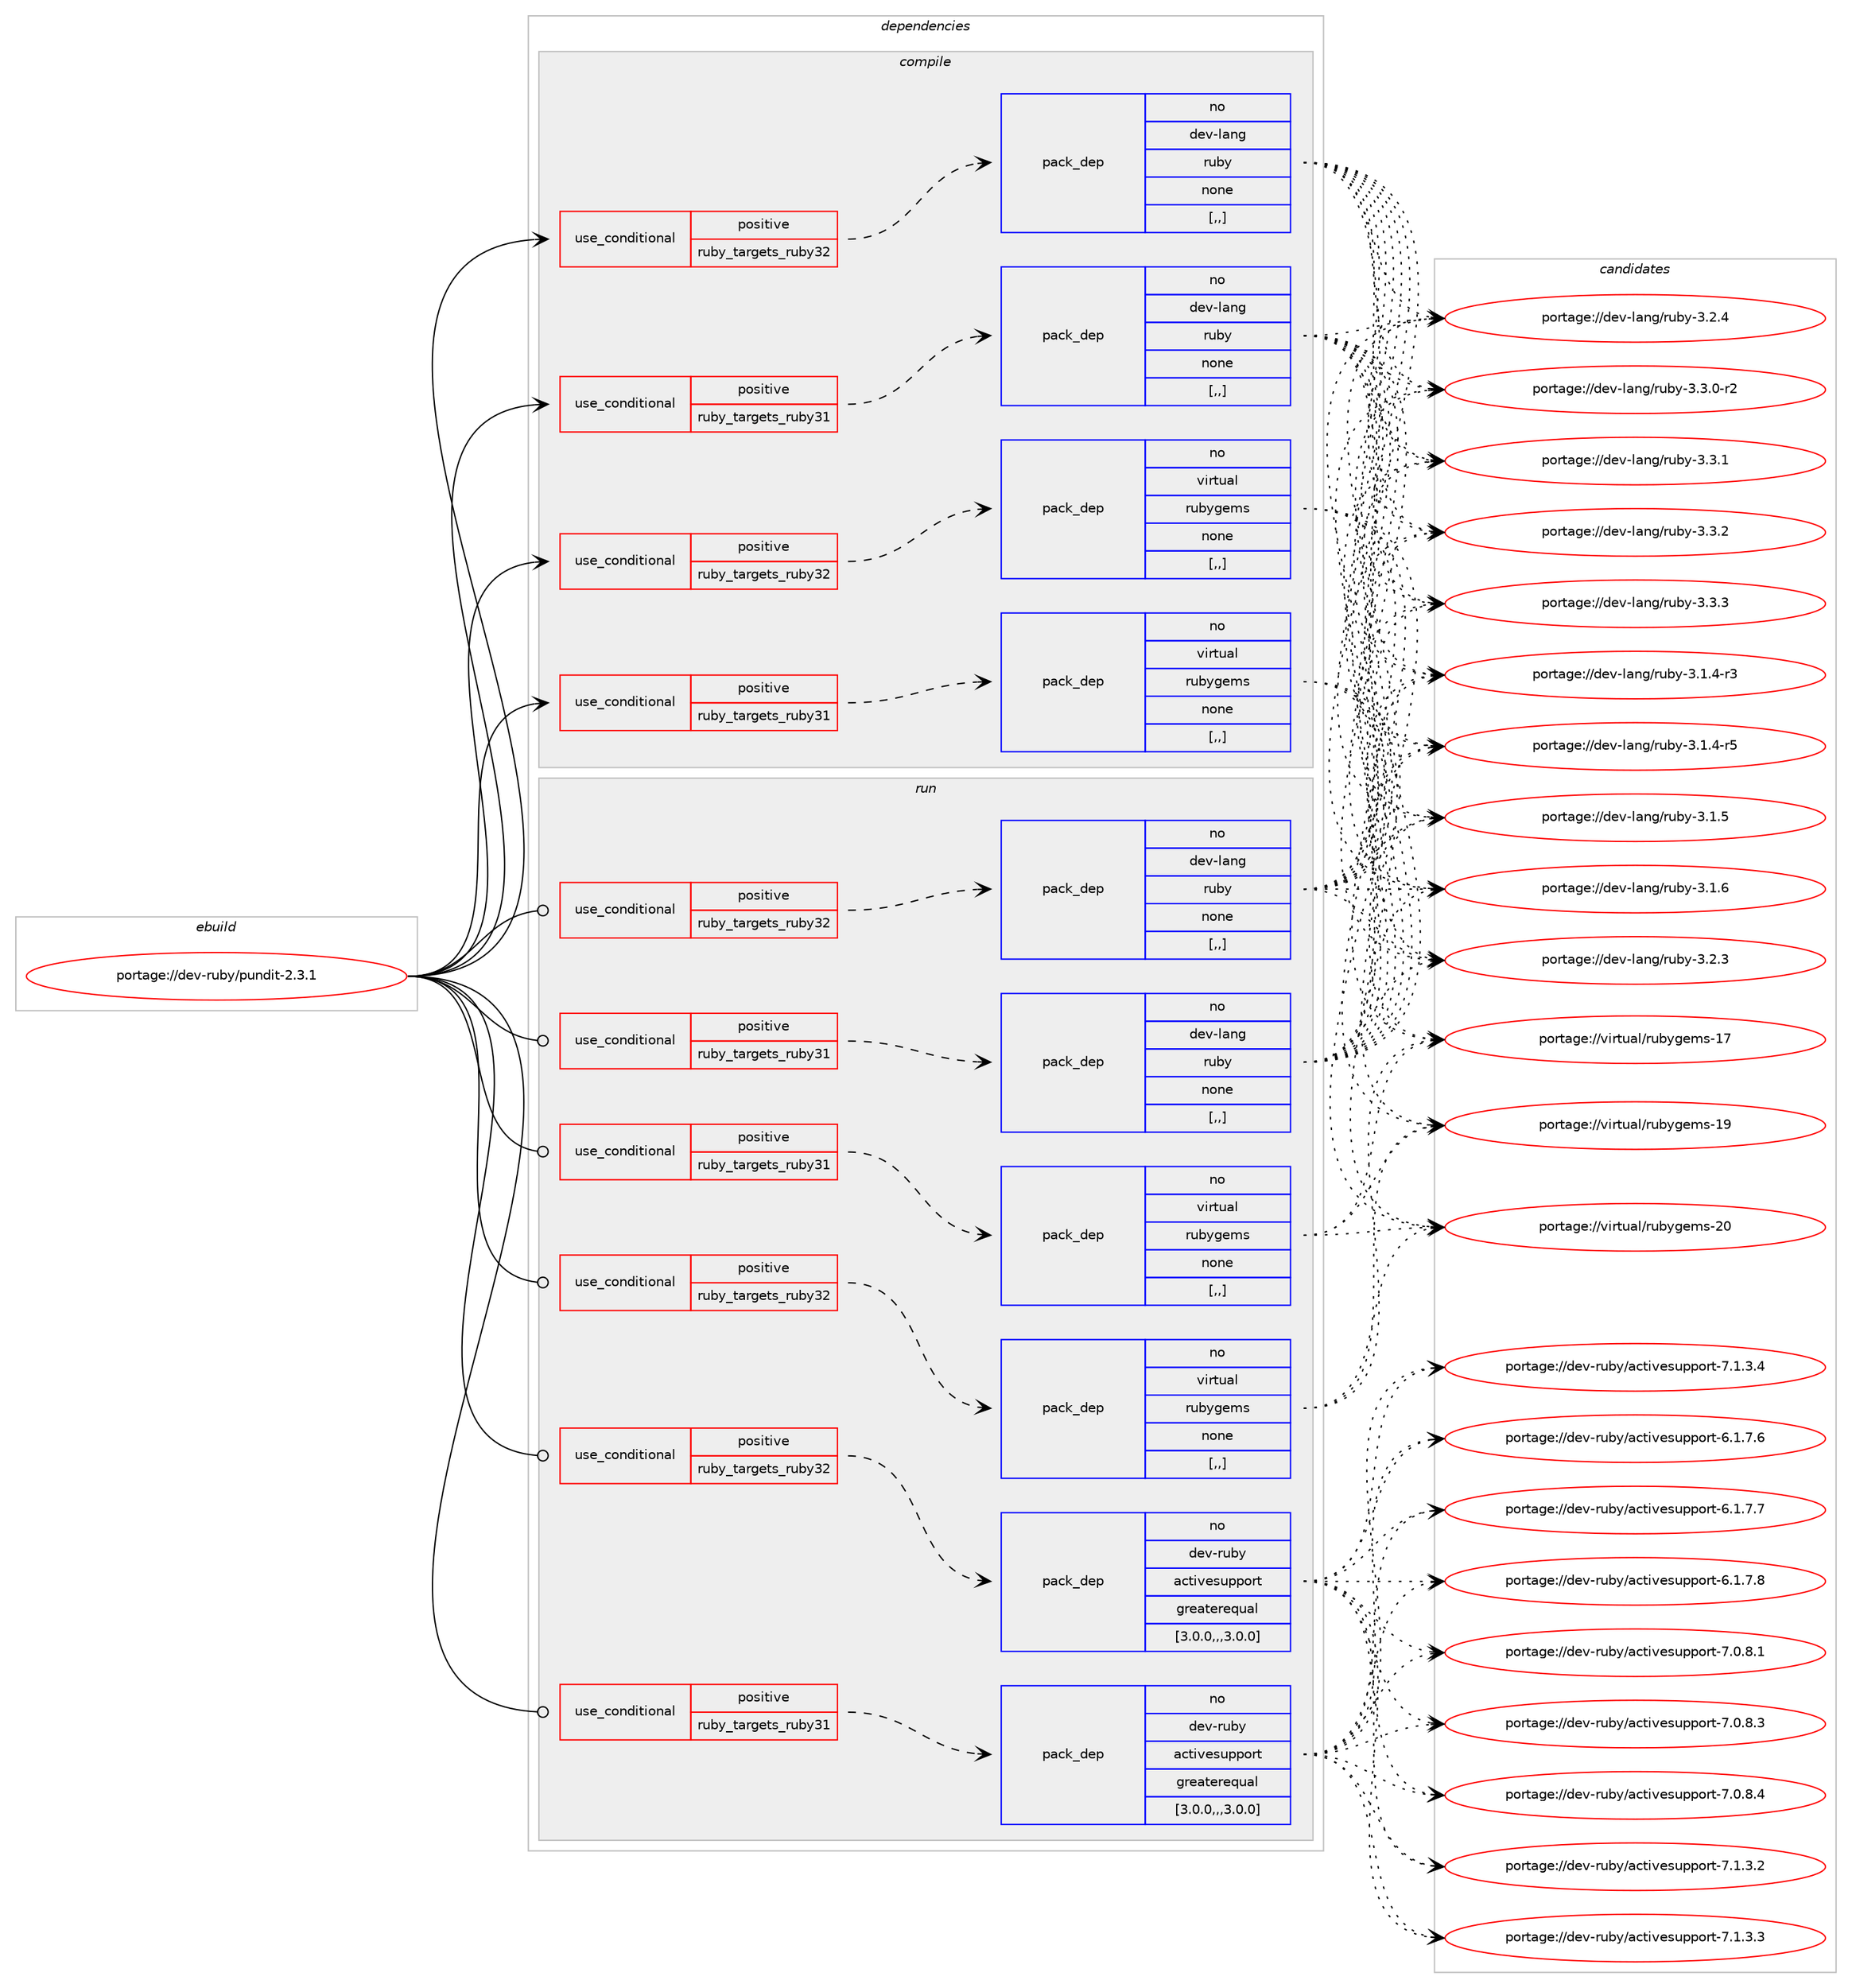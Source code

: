 digraph prolog {

# *************
# Graph options
# *************

newrank=true;
concentrate=true;
compound=true;
graph [rankdir=LR,fontname=Helvetica,fontsize=10,ranksep=1.5];#, ranksep=2.5, nodesep=0.2];
edge  [arrowhead=vee];
node  [fontname=Helvetica,fontsize=10];

# **********
# The ebuild
# **********

subgraph cluster_leftcol {
color=gray;
rank=same;
label=<<i>ebuild</i>>;
id [label="portage://dev-ruby/pundit-2.3.1", color=red, width=4, href="../dev-ruby/pundit-2.3.1.svg"];
}

# ****************
# The dependencies
# ****************

subgraph cluster_midcol {
color=gray;
label=<<i>dependencies</i>>;
subgraph cluster_compile {
fillcolor="#eeeeee";
style=filled;
label=<<i>compile</i>>;
subgraph cond51495 {
dependency190661 [label=<<TABLE BORDER="0" CELLBORDER="1" CELLSPACING="0" CELLPADDING="4"><TR><TD ROWSPAN="3" CELLPADDING="10">use_conditional</TD></TR><TR><TD>positive</TD></TR><TR><TD>ruby_targets_ruby31</TD></TR></TABLE>>, shape=none, color=red];
subgraph pack137849 {
dependency190662 [label=<<TABLE BORDER="0" CELLBORDER="1" CELLSPACING="0" CELLPADDING="4" WIDTH="220"><TR><TD ROWSPAN="6" CELLPADDING="30">pack_dep</TD></TR><TR><TD WIDTH="110">no</TD></TR><TR><TD>dev-lang</TD></TR><TR><TD>ruby</TD></TR><TR><TD>none</TD></TR><TR><TD>[,,]</TD></TR></TABLE>>, shape=none, color=blue];
}
dependency190661:e -> dependency190662:w [weight=20,style="dashed",arrowhead="vee"];
}
id:e -> dependency190661:w [weight=20,style="solid",arrowhead="vee"];
subgraph cond51496 {
dependency190663 [label=<<TABLE BORDER="0" CELLBORDER="1" CELLSPACING="0" CELLPADDING="4"><TR><TD ROWSPAN="3" CELLPADDING="10">use_conditional</TD></TR><TR><TD>positive</TD></TR><TR><TD>ruby_targets_ruby31</TD></TR></TABLE>>, shape=none, color=red];
subgraph pack137850 {
dependency190664 [label=<<TABLE BORDER="0" CELLBORDER="1" CELLSPACING="0" CELLPADDING="4" WIDTH="220"><TR><TD ROWSPAN="6" CELLPADDING="30">pack_dep</TD></TR><TR><TD WIDTH="110">no</TD></TR><TR><TD>virtual</TD></TR><TR><TD>rubygems</TD></TR><TR><TD>none</TD></TR><TR><TD>[,,]</TD></TR></TABLE>>, shape=none, color=blue];
}
dependency190663:e -> dependency190664:w [weight=20,style="dashed",arrowhead="vee"];
}
id:e -> dependency190663:w [weight=20,style="solid",arrowhead="vee"];
subgraph cond51497 {
dependency190665 [label=<<TABLE BORDER="0" CELLBORDER="1" CELLSPACING="0" CELLPADDING="4"><TR><TD ROWSPAN="3" CELLPADDING="10">use_conditional</TD></TR><TR><TD>positive</TD></TR><TR><TD>ruby_targets_ruby32</TD></TR></TABLE>>, shape=none, color=red];
subgraph pack137851 {
dependency190666 [label=<<TABLE BORDER="0" CELLBORDER="1" CELLSPACING="0" CELLPADDING="4" WIDTH="220"><TR><TD ROWSPAN="6" CELLPADDING="30">pack_dep</TD></TR><TR><TD WIDTH="110">no</TD></TR><TR><TD>dev-lang</TD></TR><TR><TD>ruby</TD></TR><TR><TD>none</TD></TR><TR><TD>[,,]</TD></TR></TABLE>>, shape=none, color=blue];
}
dependency190665:e -> dependency190666:w [weight=20,style="dashed",arrowhead="vee"];
}
id:e -> dependency190665:w [weight=20,style="solid",arrowhead="vee"];
subgraph cond51498 {
dependency190667 [label=<<TABLE BORDER="0" CELLBORDER="1" CELLSPACING="0" CELLPADDING="4"><TR><TD ROWSPAN="3" CELLPADDING="10">use_conditional</TD></TR><TR><TD>positive</TD></TR><TR><TD>ruby_targets_ruby32</TD></TR></TABLE>>, shape=none, color=red];
subgraph pack137852 {
dependency190668 [label=<<TABLE BORDER="0" CELLBORDER="1" CELLSPACING="0" CELLPADDING="4" WIDTH="220"><TR><TD ROWSPAN="6" CELLPADDING="30">pack_dep</TD></TR><TR><TD WIDTH="110">no</TD></TR><TR><TD>virtual</TD></TR><TR><TD>rubygems</TD></TR><TR><TD>none</TD></TR><TR><TD>[,,]</TD></TR></TABLE>>, shape=none, color=blue];
}
dependency190667:e -> dependency190668:w [weight=20,style="dashed",arrowhead="vee"];
}
id:e -> dependency190667:w [weight=20,style="solid",arrowhead="vee"];
}
subgraph cluster_compileandrun {
fillcolor="#eeeeee";
style=filled;
label=<<i>compile and run</i>>;
}
subgraph cluster_run {
fillcolor="#eeeeee";
style=filled;
label=<<i>run</i>>;
subgraph cond51499 {
dependency190669 [label=<<TABLE BORDER="0" CELLBORDER="1" CELLSPACING="0" CELLPADDING="4"><TR><TD ROWSPAN="3" CELLPADDING="10">use_conditional</TD></TR><TR><TD>positive</TD></TR><TR><TD>ruby_targets_ruby31</TD></TR></TABLE>>, shape=none, color=red];
subgraph pack137853 {
dependency190670 [label=<<TABLE BORDER="0" CELLBORDER="1" CELLSPACING="0" CELLPADDING="4" WIDTH="220"><TR><TD ROWSPAN="6" CELLPADDING="30">pack_dep</TD></TR><TR><TD WIDTH="110">no</TD></TR><TR><TD>dev-lang</TD></TR><TR><TD>ruby</TD></TR><TR><TD>none</TD></TR><TR><TD>[,,]</TD></TR></TABLE>>, shape=none, color=blue];
}
dependency190669:e -> dependency190670:w [weight=20,style="dashed",arrowhead="vee"];
}
id:e -> dependency190669:w [weight=20,style="solid",arrowhead="odot"];
subgraph cond51500 {
dependency190671 [label=<<TABLE BORDER="0" CELLBORDER="1" CELLSPACING="0" CELLPADDING="4"><TR><TD ROWSPAN="3" CELLPADDING="10">use_conditional</TD></TR><TR><TD>positive</TD></TR><TR><TD>ruby_targets_ruby31</TD></TR></TABLE>>, shape=none, color=red];
subgraph pack137854 {
dependency190672 [label=<<TABLE BORDER="0" CELLBORDER="1" CELLSPACING="0" CELLPADDING="4" WIDTH="220"><TR><TD ROWSPAN="6" CELLPADDING="30">pack_dep</TD></TR><TR><TD WIDTH="110">no</TD></TR><TR><TD>dev-ruby</TD></TR><TR><TD>activesupport</TD></TR><TR><TD>greaterequal</TD></TR><TR><TD>[3.0.0,,,3.0.0]</TD></TR></TABLE>>, shape=none, color=blue];
}
dependency190671:e -> dependency190672:w [weight=20,style="dashed",arrowhead="vee"];
}
id:e -> dependency190671:w [weight=20,style="solid",arrowhead="odot"];
subgraph cond51501 {
dependency190673 [label=<<TABLE BORDER="0" CELLBORDER="1" CELLSPACING="0" CELLPADDING="4"><TR><TD ROWSPAN="3" CELLPADDING="10">use_conditional</TD></TR><TR><TD>positive</TD></TR><TR><TD>ruby_targets_ruby31</TD></TR></TABLE>>, shape=none, color=red];
subgraph pack137855 {
dependency190674 [label=<<TABLE BORDER="0" CELLBORDER="1" CELLSPACING="0" CELLPADDING="4" WIDTH="220"><TR><TD ROWSPAN="6" CELLPADDING="30">pack_dep</TD></TR><TR><TD WIDTH="110">no</TD></TR><TR><TD>virtual</TD></TR><TR><TD>rubygems</TD></TR><TR><TD>none</TD></TR><TR><TD>[,,]</TD></TR></TABLE>>, shape=none, color=blue];
}
dependency190673:e -> dependency190674:w [weight=20,style="dashed",arrowhead="vee"];
}
id:e -> dependency190673:w [weight=20,style="solid",arrowhead="odot"];
subgraph cond51502 {
dependency190675 [label=<<TABLE BORDER="0" CELLBORDER="1" CELLSPACING="0" CELLPADDING="4"><TR><TD ROWSPAN="3" CELLPADDING="10">use_conditional</TD></TR><TR><TD>positive</TD></TR><TR><TD>ruby_targets_ruby32</TD></TR></TABLE>>, shape=none, color=red];
subgraph pack137856 {
dependency190676 [label=<<TABLE BORDER="0" CELLBORDER="1" CELLSPACING="0" CELLPADDING="4" WIDTH="220"><TR><TD ROWSPAN="6" CELLPADDING="30">pack_dep</TD></TR><TR><TD WIDTH="110">no</TD></TR><TR><TD>dev-lang</TD></TR><TR><TD>ruby</TD></TR><TR><TD>none</TD></TR><TR><TD>[,,]</TD></TR></TABLE>>, shape=none, color=blue];
}
dependency190675:e -> dependency190676:w [weight=20,style="dashed",arrowhead="vee"];
}
id:e -> dependency190675:w [weight=20,style="solid",arrowhead="odot"];
subgraph cond51503 {
dependency190677 [label=<<TABLE BORDER="0" CELLBORDER="1" CELLSPACING="0" CELLPADDING="4"><TR><TD ROWSPAN="3" CELLPADDING="10">use_conditional</TD></TR><TR><TD>positive</TD></TR><TR><TD>ruby_targets_ruby32</TD></TR></TABLE>>, shape=none, color=red];
subgraph pack137857 {
dependency190678 [label=<<TABLE BORDER="0" CELLBORDER="1" CELLSPACING="0" CELLPADDING="4" WIDTH="220"><TR><TD ROWSPAN="6" CELLPADDING="30">pack_dep</TD></TR><TR><TD WIDTH="110">no</TD></TR><TR><TD>dev-ruby</TD></TR><TR><TD>activesupport</TD></TR><TR><TD>greaterequal</TD></TR><TR><TD>[3.0.0,,,3.0.0]</TD></TR></TABLE>>, shape=none, color=blue];
}
dependency190677:e -> dependency190678:w [weight=20,style="dashed",arrowhead="vee"];
}
id:e -> dependency190677:w [weight=20,style="solid",arrowhead="odot"];
subgraph cond51504 {
dependency190679 [label=<<TABLE BORDER="0" CELLBORDER="1" CELLSPACING="0" CELLPADDING="4"><TR><TD ROWSPAN="3" CELLPADDING="10">use_conditional</TD></TR><TR><TD>positive</TD></TR><TR><TD>ruby_targets_ruby32</TD></TR></TABLE>>, shape=none, color=red];
subgraph pack137858 {
dependency190680 [label=<<TABLE BORDER="0" CELLBORDER="1" CELLSPACING="0" CELLPADDING="4" WIDTH="220"><TR><TD ROWSPAN="6" CELLPADDING="30">pack_dep</TD></TR><TR><TD WIDTH="110">no</TD></TR><TR><TD>virtual</TD></TR><TR><TD>rubygems</TD></TR><TR><TD>none</TD></TR><TR><TD>[,,]</TD></TR></TABLE>>, shape=none, color=blue];
}
dependency190679:e -> dependency190680:w [weight=20,style="dashed",arrowhead="vee"];
}
id:e -> dependency190679:w [weight=20,style="solid",arrowhead="odot"];
}
}

# **************
# The candidates
# **************

subgraph cluster_choices {
rank=same;
color=gray;
label=<<i>candidates</i>>;

subgraph choice137849 {
color=black;
nodesep=1;
choice100101118451089711010347114117981214551464946524511451 [label="portage://dev-lang/ruby-3.1.4-r3", color=red, width=4,href="../dev-lang/ruby-3.1.4-r3.svg"];
choice100101118451089711010347114117981214551464946524511453 [label="portage://dev-lang/ruby-3.1.4-r5", color=red, width=4,href="../dev-lang/ruby-3.1.4-r5.svg"];
choice10010111845108971101034711411798121455146494653 [label="portage://dev-lang/ruby-3.1.5", color=red, width=4,href="../dev-lang/ruby-3.1.5.svg"];
choice10010111845108971101034711411798121455146494654 [label="portage://dev-lang/ruby-3.1.6", color=red, width=4,href="../dev-lang/ruby-3.1.6.svg"];
choice10010111845108971101034711411798121455146504651 [label="portage://dev-lang/ruby-3.2.3", color=red, width=4,href="../dev-lang/ruby-3.2.3.svg"];
choice10010111845108971101034711411798121455146504652 [label="portage://dev-lang/ruby-3.2.4", color=red, width=4,href="../dev-lang/ruby-3.2.4.svg"];
choice100101118451089711010347114117981214551465146484511450 [label="portage://dev-lang/ruby-3.3.0-r2", color=red, width=4,href="../dev-lang/ruby-3.3.0-r2.svg"];
choice10010111845108971101034711411798121455146514649 [label="portage://dev-lang/ruby-3.3.1", color=red, width=4,href="../dev-lang/ruby-3.3.1.svg"];
choice10010111845108971101034711411798121455146514650 [label="portage://dev-lang/ruby-3.3.2", color=red, width=4,href="../dev-lang/ruby-3.3.2.svg"];
choice10010111845108971101034711411798121455146514651 [label="portage://dev-lang/ruby-3.3.3", color=red, width=4,href="../dev-lang/ruby-3.3.3.svg"];
dependency190662:e -> choice100101118451089711010347114117981214551464946524511451:w [style=dotted,weight="100"];
dependency190662:e -> choice100101118451089711010347114117981214551464946524511453:w [style=dotted,weight="100"];
dependency190662:e -> choice10010111845108971101034711411798121455146494653:w [style=dotted,weight="100"];
dependency190662:e -> choice10010111845108971101034711411798121455146494654:w [style=dotted,weight="100"];
dependency190662:e -> choice10010111845108971101034711411798121455146504651:w [style=dotted,weight="100"];
dependency190662:e -> choice10010111845108971101034711411798121455146504652:w [style=dotted,weight="100"];
dependency190662:e -> choice100101118451089711010347114117981214551465146484511450:w [style=dotted,weight="100"];
dependency190662:e -> choice10010111845108971101034711411798121455146514649:w [style=dotted,weight="100"];
dependency190662:e -> choice10010111845108971101034711411798121455146514650:w [style=dotted,weight="100"];
dependency190662:e -> choice10010111845108971101034711411798121455146514651:w [style=dotted,weight="100"];
}
subgraph choice137850 {
color=black;
nodesep=1;
choice118105114116117971084711411798121103101109115454955 [label="portage://virtual/rubygems-17", color=red, width=4,href="../virtual/rubygems-17.svg"];
choice118105114116117971084711411798121103101109115454957 [label="portage://virtual/rubygems-19", color=red, width=4,href="../virtual/rubygems-19.svg"];
choice118105114116117971084711411798121103101109115455048 [label="portage://virtual/rubygems-20", color=red, width=4,href="../virtual/rubygems-20.svg"];
dependency190664:e -> choice118105114116117971084711411798121103101109115454955:w [style=dotted,weight="100"];
dependency190664:e -> choice118105114116117971084711411798121103101109115454957:w [style=dotted,weight="100"];
dependency190664:e -> choice118105114116117971084711411798121103101109115455048:w [style=dotted,weight="100"];
}
subgraph choice137851 {
color=black;
nodesep=1;
choice100101118451089711010347114117981214551464946524511451 [label="portage://dev-lang/ruby-3.1.4-r3", color=red, width=4,href="../dev-lang/ruby-3.1.4-r3.svg"];
choice100101118451089711010347114117981214551464946524511453 [label="portage://dev-lang/ruby-3.1.4-r5", color=red, width=4,href="../dev-lang/ruby-3.1.4-r5.svg"];
choice10010111845108971101034711411798121455146494653 [label="portage://dev-lang/ruby-3.1.5", color=red, width=4,href="../dev-lang/ruby-3.1.5.svg"];
choice10010111845108971101034711411798121455146494654 [label="portage://dev-lang/ruby-3.1.6", color=red, width=4,href="../dev-lang/ruby-3.1.6.svg"];
choice10010111845108971101034711411798121455146504651 [label="portage://dev-lang/ruby-3.2.3", color=red, width=4,href="../dev-lang/ruby-3.2.3.svg"];
choice10010111845108971101034711411798121455146504652 [label="portage://dev-lang/ruby-3.2.4", color=red, width=4,href="../dev-lang/ruby-3.2.4.svg"];
choice100101118451089711010347114117981214551465146484511450 [label="portage://dev-lang/ruby-3.3.0-r2", color=red, width=4,href="../dev-lang/ruby-3.3.0-r2.svg"];
choice10010111845108971101034711411798121455146514649 [label="portage://dev-lang/ruby-3.3.1", color=red, width=4,href="../dev-lang/ruby-3.3.1.svg"];
choice10010111845108971101034711411798121455146514650 [label="portage://dev-lang/ruby-3.3.2", color=red, width=4,href="../dev-lang/ruby-3.3.2.svg"];
choice10010111845108971101034711411798121455146514651 [label="portage://dev-lang/ruby-3.3.3", color=red, width=4,href="../dev-lang/ruby-3.3.3.svg"];
dependency190666:e -> choice100101118451089711010347114117981214551464946524511451:w [style=dotted,weight="100"];
dependency190666:e -> choice100101118451089711010347114117981214551464946524511453:w [style=dotted,weight="100"];
dependency190666:e -> choice10010111845108971101034711411798121455146494653:w [style=dotted,weight="100"];
dependency190666:e -> choice10010111845108971101034711411798121455146494654:w [style=dotted,weight="100"];
dependency190666:e -> choice10010111845108971101034711411798121455146504651:w [style=dotted,weight="100"];
dependency190666:e -> choice10010111845108971101034711411798121455146504652:w [style=dotted,weight="100"];
dependency190666:e -> choice100101118451089711010347114117981214551465146484511450:w [style=dotted,weight="100"];
dependency190666:e -> choice10010111845108971101034711411798121455146514649:w [style=dotted,weight="100"];
dependency190666:e -> choice10010111845108971101034711411798121455146514650:w [style=dotted,weight="100"];
dependency190666:e -> choice10010111845108971101034711411798121455146514651:w [style=dotted,weight="100"];
}
subgraph choice137852 {
color=black;
nodesep=1;
choice118105114116117971084711411798121103101109115454955 [label="portage://virtual/rubygems-17", color=red, width=4,href="../virtual/rubygems-17.svg"];
choice118105114116117971084711411798121103101109115454957 [label="portage://virtual/rubygems-19", color=red, width=4,href="../virtual/rubygems-19.svg"];
choice118105114116117971084711411798121103101109115455048 [label="portage://virtual/rubygems-20", color=red, width=4,href="../virtual/rubygems-20.svg"];
dependency190668:e -> choice118105114116117971084711411798121103101109115454955:w [style=dotted,weight="100"];
dependency190668:e -> choice118105114116117971084711411798121103101109115454957:w [style=dotted,weight="100"];
dependency190668:e -> choice118105114116117971084711411798121103101109115455048:w [style=dotted,weight="100"];
}
subgraph choice137853 {
color=black;
nodesep=1;
choice100101118451089711010347114117981214551464946524511451 [label="portage://dev-lang/ruby-3.1.4-r3", color=red, width=4,href="../dev-lang/ruby-3.1.4-r3.svg"];
choice100101118451089711010347114117981214551464946524511453 [label="portage://dev-lang/ruby-3.1.4-r5", color=red, width=4,href="../dev-lang/ruby-3.1.4-r5.svg"];
choice10010111845108971101034711411798121455146494653 [label="portage://dev-lang/ruby-3.1.5", color=red, width=4,href="../dev-lang/ruby-3.1.5.svg"];
choice10010111845108971101034711411798121455146494654 [label="portage://dev-lang/ruby-3.1.6", color=red, width=4,href="../dev-lang/ruby-3.1.6.svg"];
choice10010111845108971101034711411798121455146504651 [label="portage://dev-lang/ruby-3.2.3", color=red, width=4,href="../dev-lang/ruby-3.2.3.svg"];
choice10010111845108971101034711411798121455146504652 [label="portage://dev-lang/ruby-3.2.4", color=red, width=4,href="../dev-lang/ruby-3.2.4.svg"];
choice100101118451089711010347114117981214551465146484511450 [label="portage://dev-lang/ruby-3.3.0-r2", color=red, width=4,href="../dev-lang/ruby-3.3.0-r2.svg"];
choice10010111845108971101034711411798121455146514649 [label="portage://dev-lang/ruby-3.3.1", color=red, width=4,href="../dev-lang/ruby-3.3.1.svg"];
choice10010111845108971101034711411798121455146514650 [label="portage://dev-lang/ruby-3.3.2", color=red, width=4,href="../dev-lang/ruby-3.3.2.svg"];
choice10010111845108971101034711411798121455146514651 [label="portage://dev-lang/ruby-3.3.3", color=red, width=4,href="../dev-lang/ruby-3.3.3.svg"];
dependency190670:e -> choice100101118451089711010347114117981214551464946524511451:w [style=dotted,weight="100"];
dependency190670:e -> choice100101118451089711010347114117981214551464946524511453:w [style=dotted,weight="100"];
dependency190670:e -> choice10010111845108971101034711411798121455146494653:w [style=dotted,weight="100"];
dependency190670:e -> choice10010111845108971101034711411798121455146494654:w [style=dotted,weight="100"];
dependency190670:e -> choice10010111845108971101034711411798121455146504651:w [style=dotted,weight="100"];
dependency190670:e -> choice10010111845108971101034711411798121455146504652:w [style=dotted,weight="100"];
dependency190670:e -> choice100101118451089711010347114117981214551465146484511450:w [style=dotted,weight="100"];
dependency190670:e -> choice10010111845108971101034711411798121455146514649:w [style=dotted,weight="100"];
dependency190670:e -> choice10010111845108971101034711411798121455146514650:w [style=dotted,weight="100"];
dependency190670:e -> choice10010111845108971101034711411798121455146514651:w [style=dotted,weight="100"];
}
subgraph choice137854 {
color=black;
nodesep=1;
choice10010111845114117981214797991161051181011151171121121111141164554464946554654 [label="portage://dev-ruby/activesupport-6.1.7.6", color=red, width=4,href="../dev-ruby/activesupport-6.1.7.6.svg"];
choice10010111845114117981214797991161051181011151171121121111141164554464946554655 [label="portage://dev-ruby/activesupport-6.1.7.7", color=red, width=4,href="../dev-ruby/activesupport-6.1.7.7.svg"];
choice10010111845114117981214797991161051181011151171121121111141164554464946554656 [label="portage://dev-ruby/activesupport-6.1.7.8", color=red, width=4,href="../dev-ruby/activesupport-6.1.7.8.svg"];
choice10010111845114117981214797991161051181011151171121121111141164555464846564649 [label="portage://dev-ruby/activesupport-7.0.8.1", color=red, width=4,href="../dev-ruby/activesupport-7.0.8.1.svg"];
choice10010111845114117981214797991161051181011151171121121111141164555464846564651 [label="portage://dev-ruby/activesupport-7.0.8.3", color=red, width=4,href="../dev-ruby/activesupport-7.0.8.3.svg"];
choice10010111845114117981214797991161051181011151171121121111141164555464846564652 [label="portage://dev-ruby/activesupport-7.0.8.4", color=red, width=4,href="../dev-ruby/activesupport-7.0.8.4.svg"];
choice10010111845114117981214797991161051181011151171121121111141164555464946514650 [label="portage://dev-ruby/activesupport-7.1.3.2", color=red, width=4,href="../dev-ruby/activesupport-7.1.3.2.svg"];
choice10010111845114117981214797991161051181011151171121121111141164555464946514651 [label="portage://dev-ruby/activesupport-7.1.3.3", color=red, width=4,href="../dev-ruby/activesupport-7.1.3.3.svg"];
choice10010111845114117981214797991161051181011151171121121111141164555464946514652 [label="portage://dev-ruby/activesupport-7.1.3.4", color=red, width=4,href="../dev-ruby/activesupport-7.1.3.4.svg"];
dependency190672:e -> choice10010111845114117981214797991161051181011151171121121111141164554464946554654:w [style=dotted,weight="100"];
dependency190672:e -> choice10010111845114117981214797991161051181011151171121121111141164554464946554655:w [style=dotted,weight="100"];
dependency190672:e -> choice10010111845114117981214797991161051181011151171121121111141164554464946554656:w [style=dotted,weight="100"];
dependency190672:e -> choice10010111845114117981214797991161051181011151171121121111141164555464846564649:w [style=dotted,weight="100"];
dependency190672:e -> choice10010111845114117981214797991161051181011151171121121111141164555464846564651:w [style=dotted,weight="100"];
dependency190672:e -> choice10010111845114117981214797991161051181011151171121121111141164555464846564652:w [style=dotted,weight="100"];
dependency190672:e -> choice10010111845114117981214797991161051181011151171121121111141164555464946514650:w [style=dotted,weight="100"];
dependency190672:e -> choice10010111845114117981214797991161051181011151171121121111141164555464946514651:w [style=dotted,weight="100"];
dependency190672:e -> choice10010111845114117981214797991161051181011151171121121111141164555464946514652:w [style=dotted,weight="100"];
}
subgraph choice137855 {
color=black;
nodesep=1;
choice118105114116117971084711411798121103101109115454955 [label="portage://virtual/rubygems-17", color=red, width=4,href="../virtual/rubygems-17.svg"];
choice118105114116117971084711411798121103101109115454957 [label="portage://virtual/rubygems-19", color=red, width=4,href="../virtual/rubygems-19.svg"];
choice118105114116117971084711411798121103101109115455048 [label="portage://virtual/rubygems-20", color=red, width=4,href="../virtual/rubygems-20.svg"];
dependency190674:e -> choice118105114116117971084711411798121103101109115454955:w [style=dotted,weight="100"];
dependency190674:e -> choice118105114116117971084711411798121103101109115454957:w [style=dotted,weight="100"];
dependency190674:e -> choice118105114116117971084711411798121103101109115455048:w [style=dotted,weight="100"];
}
subgraph choice137856 {
color=black;
nodesep=1;
choice100101118451089711010347114117981214551464946524511451 [label="portage://dev-lang/ruby-3.1.4-r3", color=red, width=4,href="../dev-lang/ruby-3.1.4-r3.svg"];
choice100101118451089711010347114117981214551464946524511453 [label="portage://dev-lang/ruby-3.1.4-r5", color=red, width=4,href="../dev-lang/ruby-3.1.4-r5.svg"];
choice10010111845108971101034711411798121455146494653 [label="portage://dev-lang/ruby-3.1.5", color=red, width=4,href="../dev-lang/ruby-3.1.5.svg"];
choice10010111845108971101034711411798121455146494654 [label="portage://dev-lang/ruby-3.1.6", color=red, width=4,href="../dev-lang/ruby-3.1.6.svg"];
choice10010111845108971101034711411798121455146504651 [label="portage://dev-lang/ruby-3.2.3", color=red, width=4,href="../dev-lang/ruby-3.2.3.svg"];
choice10010111845108971101034711411798121455146504652 [label="portage://dev-lang/ruby-3.2.4", color=red, width=4,href="../dev-lang/ruby-3.2.4.svg"];
choice100101118451089711010347114117981214551465146484511450 [label="portage://dev-lang/ruby-3.3.0-r2", color=red, width=4,href="../dev-lang/ruby-3.3.0-r2.svg"];
choice10010111845108971101034711411798121455146514649 [label="portage://dev-lang/ruby-3.3.1", color=red, width=4,href="../dev-lang/ruby-3.3.1.svg"];
choice10010111845108971101034711411798121455146514650 [label="portage://dev-lang/ruby-3.3.2", color=red, width=4,href="../dev-lang/ruby-3.3.2.svg"];
choice10010111845108971101034711411798121455146514651 [label="portage://dev-lang/ruby-3.3.3", color=red, width=4,href="../dev-lang/ruby-3.3.3.svg"];
dependency190676:e -> choice100101118451089711010347114117981214551464946524511451:w [style=dotted,weight="100"];
dependency190676:e -> choice100101118451089711010347114117981214551464946524511453:w [style=dotted,weight="100"];
dependency190676:e -> choice10010111845108971101034711411798121455146494653:w [style=dotted,weight="100"];
dependency190676:e -> choice10010111845108971101034711411798121455146494654:w [style=dotted,weight="100"];
dependency190676:e -> choice10010111845108971101034711411798121455146504651:w [style=dotted,weight="100"];
dependency190676:e -> choice10010111845108971101034711411798121455146504652:w [style=dotted,weight="100"];
dependency190676:e -> choice100101118451089711010347114117981214551465146484511450:w [style=dotted,weight="100"];
dependency190676:e -> choice10010111845108971101034711411798121455146514649:w [style=dotted,weight="100"];
dependency190676:e -> choice10010111845108971101034711411798121455146514650:w [style=dotted,weight="100"];
dependency190676:e -> choice10010111845108971101034711411798121455146514651:w [style=dotted,weight="100"];
}
subgraph choice137857 {
color=black;
nodesep=1;
choice10010111845114117981214797991161051181011151171121121111141164554464946554654 [label="portage://dev-ruby/activesupport-6.1.7.6", color=red, width=4,href="../dev-ruby/activesupport-6.1.7.6.svg"];
choice10010111845114117981214797991161051181011151171121121111141164554464946554655 [label="portage://dev-ruby/activesupport-6.1.7.7", color=red, width=4,href="../dev-ruby/activesupport-6.1.7.7.svg"];
choice10010111845114117981214797991161051181011151171121121111141164554464946554656 [label="portage://dev-ruby/activesupport-6.1.7.8", color=red, width=4,href="../dev-ruby/activesupport-6.1.7.8.svg"];
choice10010111845114117981214797991161051181011151171121121111141164555464846564649 [label="portage://dev-ruby/activesupport-7.0.8.1", color=red, width=4,href="../dev-ruby/activesupport-7.0.8.1.svg"];
choice10010111845114117981214797991161051181011151171121121111141164555464846564651 [label="portage://dev-ruby/activesupport-7.0.8.3", color=red, width=4,href="../dev-ruby/activesupport-7.0.8.3.svg"];
choice10010111845114117981214797991161051181011151171121121111141164555464846564652 [label="portage://dev-ruby/activesupport-7.0.8.4", color=red, width=4,href="../dev-ruby/activesupport-7.0.8.4.svg"];
choice10010111845114117981214797991161051181011151171121121111141164555464946514650 [label="portage://dev-ruby/activesupport-7.1.3.2", color=red, width=4,href="../dev-ruby/activesupport-7.1.3.2.svg"];
choice10010111845114117981214797991161051181011151171121121111141164555464946514651 [label="portage://dev-ruby/activesupport-7.1.3.3", color=red, width=4,href="../dev-ruby/activesupport-7.1.3.3.svg"];
choice10010111845114117981214797991161051181011151171121121111141164555464946514652 [label="portage://dev-ruby/activesupport-7.1.3.4", color=red, width=4,href="../dev-ruby/activesupport-7.1.3.4.svg"];
dependency190678:e -> choice10010111845114117981214797991161051181011151171121121111141164554464946554654:w [style=dotted,weight="100"];
dependency190678:e -> choice10010111845114117981214797991161051181011151171121121111141164554464946554655:w [style=dotted,weight="100"];
dependency190678:e -> choice10010111845114117981214797991161051181011151171121121111141164554464946554656:w [style=dotted,weight="100"];
dependency190678:e -> choice10010111845114117981214797991161051181011151171121121111141164555464846564649:w [style=dotted,weight="100"];
dependency190678:e -> choice10010111845114117981214797991161051181011151171121121111141164555464846564651:w [style=dotted,weight="100"];
dependency190678:e -> choice10010111845114117981214797991161051181011151171121121111141164555464846564652:w [style=dotted,weight="100"];
dependency190678:e -> choice10010111845114117981214797991161051181011151171121121111141164555464946514650:w [style=dotted,weight="100"];
dependency190678:e -> choice10010111845114117981214797991161051181011151171121121111141164555464946514651:w [style=dotted,weight="100"];
dependency190678:e -> choice10010111845114117981214797991161051181011151171121121111141164555464946514652:w [style=dotted,weight="100"];
}
subgraph choice137858 {
color=black;
nodesep=1;
choice118105114116117971084711411798121103101109115454955 [label="portage://virtual/rubygems-17", color=red, width=4,href="../virtual/rubygems-17.svg"];
choice118105114116117971084711411798121103101109115454957 [label="portage://virtual/rubygems-19", color=red, width=4,href="../virtual/rubygems-19.svg"];
choice118105114116117971084711411798121103101109115455048 [label="portage://virtual/rubygems-20", color=red, width=4,href="../virtual/rubygems-20.svg"];
dependency190680:e -> choice118105114116117971084711411798121103101109115454955:w [style=dotted,weight="100"];
dependency190680:e -> choice118105114116117971084711411798121103101109115454957:w [style=dotted,weight="100"];
dependency190680:e -> choice118105114116117971084711411798121103101109115455048:w [style=dotted,weight="100"];
}
}

}
